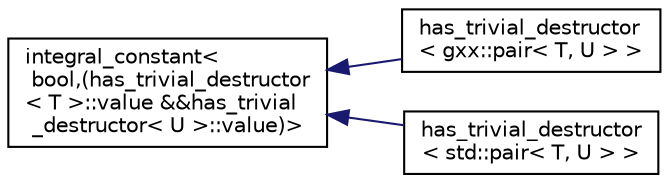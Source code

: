 digraph "Graphical Class Hierarchy"
{
  edge [fontname="Helvetica",fontsize="10",labelfontname="Helvetica",labelfontsize="10"];
  node [fontname="Helvetica",fontsize="10",shape=record];
  rankdir="LR";
  Node1 [label="integral_constant\<\l bool,(has_trivial_destructor\l\< T \>::value &&has_trivial\l_destructor\< U \>::value)\>",height=0.2,width=0.4,color="black", fillcolor="white", style="filled",URL="$structintegral__constant.html"];
  Node1 -> Node2 [dir="back",color="midnightblue",fontsize="10",style="solid",fontname="Helvetica"];
  Node2 [label="has_trivial_destructor\l\< gxx::pair\< T, U \> \>",height=0.2,width=0.4,color="black", fillcolor="white", style="filled",URL="$structhas__trivial__destructor_3_01gxx_1_1pair_3_01T_00_01U_01_4_01_4.html"];
  Node1 -> Node3 [dir="back",color="midnightblue",fontsize="10",style="solid",fontname="Helvetica"];
  Node3 [label="has_trivial_destructor\l\< std::pair\< T, U \> \>",height=0.2,width=0.4,color="black", fillcolor="white", style="filled",URL="$structhas__trivial__destructor_3_01std_1_1pair_3_01T_00_01U_01_4_01_4.html"];
}
